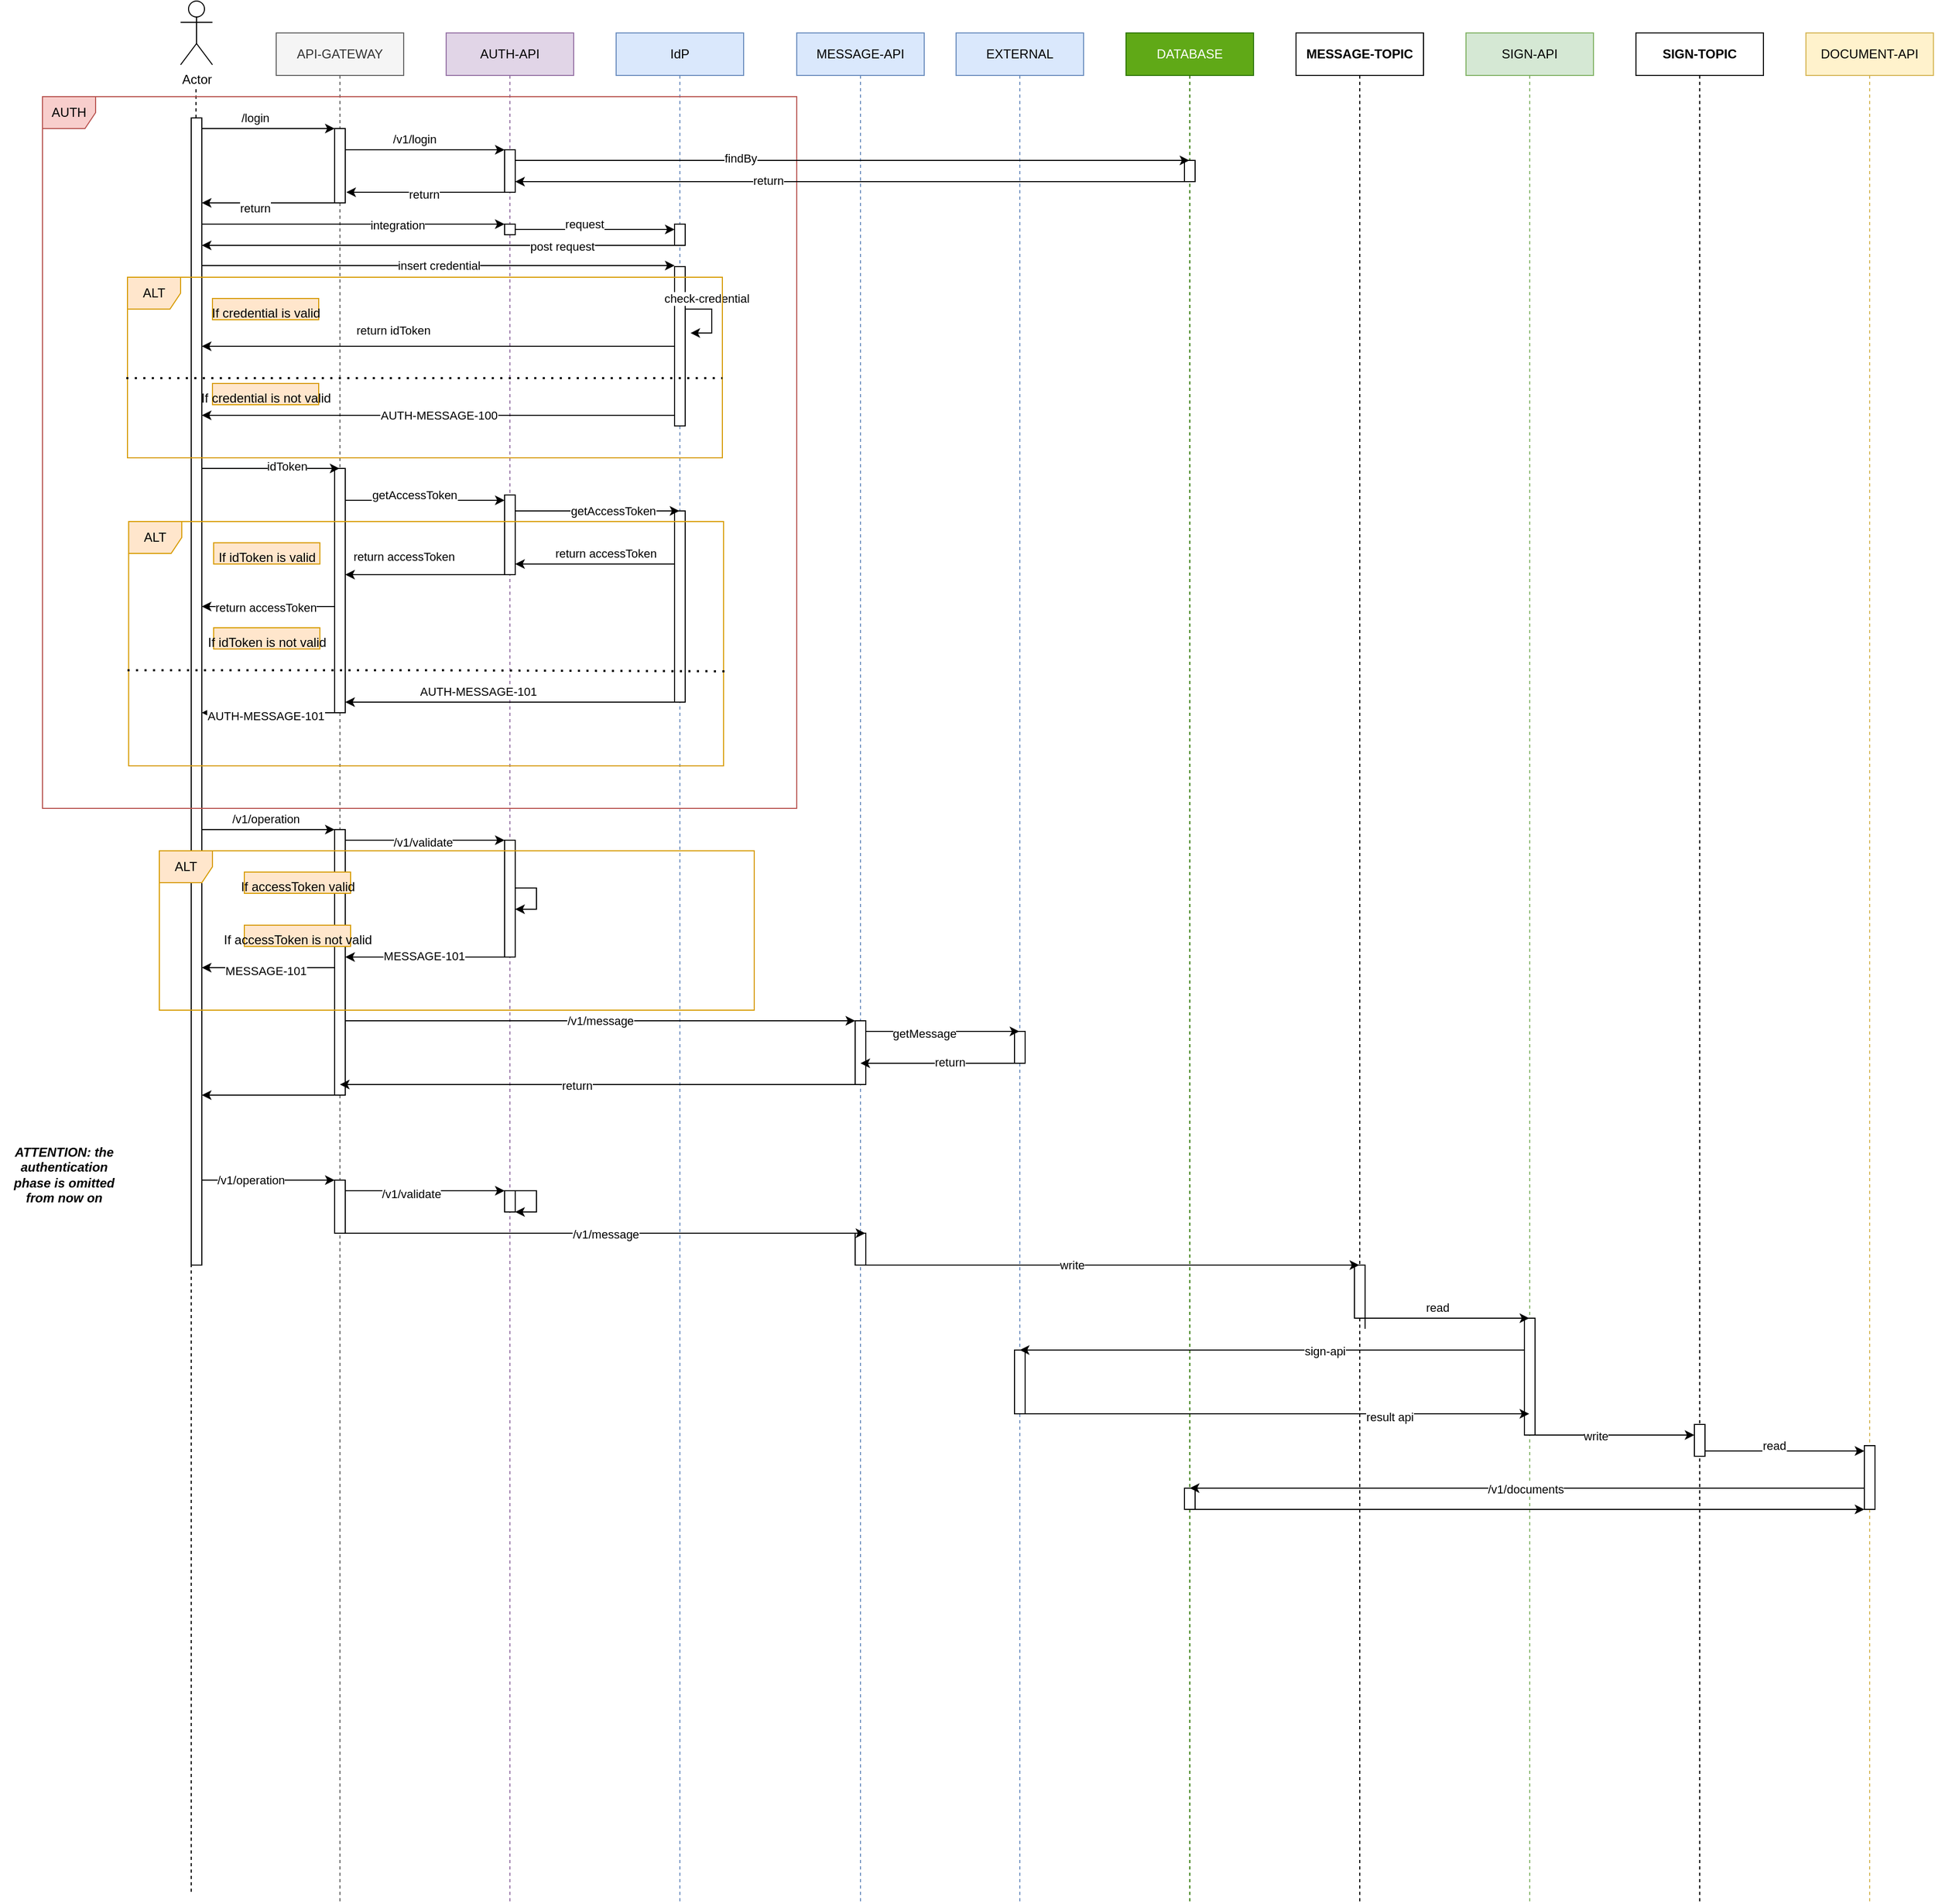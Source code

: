 <mxfile version="26.0.16">
  <diagram name="Page-1" id="2YBvvXClWsGukQMizWep">
    <mxGraphModel dx="2284" dy="738" grid="1" gridSize="10" guides="1" tooltips="1" connect="1" arrows="1" fold="1" page="1" pageScale="1" pageWidth="850" pageHeight="1100" math="0" shadow="0">
      <root>
        <mxCell id="0" />
        <mxCell id="1" parent="0" />
        <mxCell id="aM9ryv3xv72pqoxQDRHE-1" value="API-GATEWAY" style="shape=umlLifeline;perimeter=lifelinePerimeter;whiteSpace=wrap;html=1;container=0;dropTarget=0;collapsible=0;recursiveResize=0;outlineConnect=0;portConstraint=eastwest;newEdgeStyle={&quot;edgeStyle&quot;:&quot;elbowEdgeStyle&quot;,&quot;elbow&quot;:&quot;vertical&quot;,&quot;curved&quot;:0,&quot;rounded&quot;:0};fillColor=#f5f5f5;fontColor=#333333;strokeColor=#666666;" parent="1" vertex="1">
          <mxGeometry x="120" y="40" width="120" height="1760" as="geometry" />
        </mxCell>
        <mxCell id="bI558zNcX86dLewOVdfB-6" value="" style="html=1;points=[];perimeter=orthogonalPerimeter;outlineConnect=0;targetShapes=umlLifeline;portConstraint=eastwest;newEdgeStyle={&quot;edgeStyle&quot;:&quot;elbowEdgeStyle&quot;,&quot;elbow&quot;:&quot;vertical&quot;,&quot;curved&quot;:0,&quot;rounded&quot;:0};" parent="aM9ryv3xv72pqoxQDRHE-1" vertex="1">
          <mxGeometry x="55" y="90" width="10" height="70" as="geometry" />
        </mxCell>
        <mxCell id="bI558zNcX86dLewOVdfB-30" value="" style="html=1;points=[];perimeter=orthogonalPerimeter;outlineConnect=0;targetShapes=umlLifeline;portConstraint=eastwest;newEdgeStyle={&quot;edgeStyle&quot;:&quot;elbowEdgeStyle&quot;,&quot;elbow&quot;:&quot;vertical&quot;,&quot;curved&quot;:0,&quot;rounded&quot;:0};" parent="aM9ryv3xv72pqoxQDRHE-1" vertex="1">
          <mxGeometry x="55" y="410" width="10" height="230" as="geometry" />
        </mxCell>
        <mxCell id="bI558zNcX86dLewOVdfB-62" value="" style="html=1;points=[];perimeter=orthogonalPerimeter;outlineConnect=0;targetShapes=umlLifeline;portConstraint=eastwest;newEdgeStyle={&quot;edgeStyle&quot;:&quot;elbowEdgeStyle&quot;,&quot;elbow&quot;:&quot;vertical&quot;,&quot;curved&quot;:0,&quot;rounded&quot;:0};" parent="aM9ryv3xv72pqoxQDRHE-1" vertex="1">
          <mxGeometry x="55" y="750" width="10" height="250" as="geometry" />
        </mxCell>
        <mxCell id="bI558zNcX86dLewOVdfB-102" value="" style="html=1;points=[];perimeter=orthogonalPerimeter;outlineConnect=0;targetShapes=umlLifeline;portConstraint=eastwest;newEdgeStyle={&quot;edgeStyle&quot;:&quot;elbowEdgeStyle&quot;,&quot;elbow&quot;:&quot;vertical&quot;,&quot;curved&quot;:0,&quot;rounded&quot;:0};" parent="aM9ryv3xv72pqoxQDRHE-1" vertex="1">
          <mxGeometry x="55" y="1080" width="10" height="50" as="geometry" />
        </mxCell>
        <mxCell id="aM9ryv3xv72pqoxQDRHE-5" value="AUTH-API" style="shape=umlLifeline;perimeter=lifelinePerimeter;whiteSpace=wrap;html=1;container=0;dropTarget=0;collapsible=0;recursiveResize=0;outlineConnect=0;portConstraint=eastwest;newEdgeStyle={&quot;edgeStyle&quot;:&quot;elbowEdgeStyle&quot;,&quot;elbow&quot;:&quot;vertical&quot;,&quot;curved&quot;:0,&quot;rounded&quot;:0};fillColor=#e1d5e7;strokeColor=#9673a6;" parent="1" vertex="1">
          <mxGeometry x="280" y="40" width="120" height="1760" as="geometry" />
        </mxCell>
        <mxCell id="bI558zNcX86dLewOVdfB-8" value="" style="html=1;points=[];perimeter=orthogonalPerimeter;outlineConnect=0;targetShapes=umlLifeline;portConstraint=eastwest;newEdgeStyle={&quot;edgeStyle&quot;:&quot;elbowEdgeStyle&quot;,&quot;elbow&quot;:&quot;vertical&quot;,&quot;curved&quot;:0,&quot;rounded&quot;:0};" parent="aM9ryv3xv72pqoxQDRHE-5" vertex="1">
          <mxGeometry x="55" y="110" width="10" height="40" as="geometry" />
        </mxCell>
        <mxCell id="bI558zNcX86dLewOVdfB-33" value="" style="html=1;points=[];perimeter=orthogonalPerimeter;outlineConnect=0;targetShapes=umlLifeline;portConstraint=eastwest;newEdgeStyle={&quot;edgeStyle&quot;:&quot;elbowEdgeStyle&quot;,&quot;elbow&quot;:&quot;vertical&quot;,&quot;curved&quot;:0,&quot;rounded&quot;:0};" parent="aM9ryv3xv72pqoxQDRHE-5" vertex="1">
          <mxGeometry x="55" y="435" width="10" height="75" as="geometry" />
        </mxCell>
        <mxCell id="bI558zNcX86dLewOVdfB-65" value="" style="html=1;points=[];perimeter=orthogonalPerimeter;outlineConnect=0;targetShapes=umlLifeline;portConstraint=eastwest;newEdgeStyle={&quot;edgeStyle&quot;:&quot;elbowEdgeStyle&quot;,&quot;elbow&quot;:&quot;vertical&quot;,&quot;curved&quot;:0,&quot;rounded&quot;:0};" parent="aM9ryv3xv72pqoxQDRHE-5" vertex="1">
          <mxGeometry x="55" y="760" width="10" height="110" as="geometry" />
        </mxCell>
        <mxCell id="bI558zNcX86dLewOVdfB-68" style="edgeStyle=elbowEdgeStyle;rounded=0;orthogonalLoop=1;jettySize=auto;html=1;elbow=vertical;curved=0;" parent="aM9ryv3xv72pqoxQDRHE-5" source="bI558zNcX86dLewOVdfB-65" target="bI558zNcX86dLewOVdfB-65" edge="1">
          <mxGeometry relative="1" as="geometry" />
        </mxCell>
        <mxCell id="bI558zNcX86dLewOVdfB-108" value="" style="html=1;points=[];perimeter=orthogonalPerimeter;outlineConnect=0;targetShapes=umlLifeline;portConstraint=eastwest;newEdgeStyle={&quot;edgeStyle&quot;:&quot;elbowEdgeStyle&quot;,&quot;elbow&quot;:&quot;vertical&quot;,&quot;curved&quot;:0,&quot;rounded&quot;:0};" parent="aM9ryv3xv72pqoxQDRHE-5" vertex="1">
          <mxGeometry x="55" y="1090" width="10" height="20" as="geometry" />
        </mxCell>
        <mxCell id="bI558zNcX86dLewOVdfB-111" style="edgeStyle=elbowEdgeStyle;rounded=0;orthogonalLoop=1;jettySize=auto;html=1;elbow=vertical;curved=0;" parent="aM9ryv3xv72pqoxQDRHE-5" source="bI558zNcX86dLewOVdfB-108" target="bI558zNcX86dLewOVdfB-108" edge="1">
          <mxGeometry relative="1" as="geometry" />
        </mxCell>
        <mxCell id="bI558zNcX86dLewOVdfB-1" value="Actor" style="shape=umlActor;verticalLabelPosition=bottom;verticalAlign=top;html=1;outlineConnect=0;" parent="1" vertex="1">
          <mxGeometry x="30" y="10" width="30" height="60" as="geometry" />
        </mxCell>
        <mxCell id="bI558zNcX86dLewOVdfB-3" value="" style="endArrow=none;html=1;rounded=0;dashed=1;" parent="1" source="bI558zNcX86dLewOVdfB-4" edge="1">
          <mxGeometry width="50" height="50" relative="1" as="geometry">
            <mxPoint x="44.5" y="1111" as="sourcePoint" />
            <mxPoint x="44.5" y="90" as="targetPoint" />
          </mxGeometry>
        </mxCell>
        <mxCell id="bI558zNcX86dLewOVdfB-5" value="" style="endArrow=none;html=1;rounded=0;dashed=1;" parent="1" target="bI558zNcX86dLewOVdfB-4" edge="1">
          <mxGeometry width="50" height="50" relative="1" as="geometry">
            <mxPoint x="40" y="1790" as="sourcePoint" />
            <mxPoint x="44.5" y="90" as="targetPoint" />
          </mxGeometry>
        </mxCell>
        <mxCell id="bI558zNcX86dLewOVdfB-7" style="edgeStyle=elbowEdgeStyle;rounded=0;orthogonalLoop=1;jettySize=auto;html=1;elbow=horizontal;curved=0;" parent="1" source="bI558zNcX86dLewOVdfB-4" target="bI558zNcX86dLewOVdfB-6" edge="1">
          <mxGeometry relative="1" as="geometry">
            <Array as="points">
              <mxPoint x="110" y="130" />
            </Array>
          </mxGeometry>
        </mxCell>
        <mxCell id="bI558zNcX86dLewOVdfB-13" value="/login" style="edgeLabel;html=1;align=center;verticalAlign=middle;resizable=0;points=[];" parent="bI558zNcX86dLewOVdfB-7" vertex="1" connectable="0">
          <mxGeometry x="-0.312" y="1" relative="1" as="geometry">
            <mxPoint x="7" y="-9" as="offset" />
          </mxGeometry>
        </mxCell>
        <mxCell id="bI558zNcX86dLewOVdfB-21" value="insert credential" style="edgeStyle=elbowEdgeStyle;rounded=0;orthogonalLoop=1;jettySize=auto;html=1;elbow=horizontal;curved=0;" parent="1" edge="1">
          <mxGeometry x="0.002" relative="1" as="geometry">
            <Array as="points">
              <mxPoint x="280" y="250" />
            </Array>
            <mxPoint x="50" y="259" as="sourcePoint" />
            <mxPoint x="495" y="259" as="targetPoint" />
            <mxPoint as="offset" />
          </mxGeometry>
        </mxCell>
        <mxCell id="bI558zNcX86dLewOVdfB-31" style="edgeStyle=elbowEdgeStyle;rounded=0;orthogonalLoop=1;jettySize=auto;html=1;elbow=vertical;curved=0;" parent="1" source="bI558zNcX86dLewOVdfB-4" target="aM9ryv3xv72pqoxQDRHE-1" edge="1">
          <mxGeometry relative="1" as="geometry">
            <Array as="points">
              <mxPoint x="100" y="450" />
            </Array>
          </mxGeometry>
        </mxCell>
        <mxCell id="bI558zNcX86dLewOVdfB-32" value="idToken" style="edgeLabel;html=1;align=center;verticalAlign=middle;resizable=0;points=[];" parent="bI558zNcX86dLewOVdfB-31" vertex="1" connectable="0">
          <mxGeometry x="0.235" y="2" relative="1" as="geometry">
            <mxPoint as="offset" />
          </mxGeometry>
        </mxCell>
        <mxCell id="bI558zNcX86dLewOVdfB-63" style="edgeStyle=elbowEdgeStyle;rounded=0;orthogonalLoop=1;jettySize=auto;html=1;elbow=horizontal;curved=0;" parent="1" source="bI558zNcX86dLewOVdfB-4" target="bI558zNcX86dLewOVdfB-62" edge="1">
          <mxGeometry relative="1" as="geometry">
            <Array as="points">
              <mxPoint x="120" y="790" />
            </Array>
          </mxGeometry>
        </mxCell>
        <mxCell id="bI558zNcX86dLewOVdfB-64" value="/v1/operation" style="edgeLabel;html=1;align=center;verticalAlign=middle;resizable=0;points=[];" parent="bI558zNcX86dLewOVdfB-63" vertex="1" connectable="0">
          <mxGeometry x="-0.248" y="-5" relative="1" as="geometry">
            <mxPoint x="13" y="-15" as="offset" />
          </mxGeometry>
        </mxCell>
        <mxCell id="bI558zNcX86dLewOVdfB-106" style="edgeStyle=elbowEdgeStyle;rounded=0;orthogonalLoop=1;jettySize=auto;html=1;elbow=horizontal;curved=0;" parent="1" source="bI558zNcX86dLewOVdfB-4" target="bI558zNcX86dLewOVdfB-102" edge="1">
          <mxGeometry relative="1" as="geometry">
            <Array as="points">
              <mxPoint x="120" y="1120" />
            </Array>
          </mxGeometry>
        </mxCell>
        <mxCell id="bI558zNcX86dLewOVdfB-107" value="/v1/operation" style="edgeLabel;html=1;align=center;verticalAlign=middle;resizable=0;points=[];" parent="bI558zNcX86dLewOVdfB-106" vertex="1" connectable="0">
          <mxGeometry x="-0.264" relative="1" as="geometry">
            <mxPoint as="offset" />
          </mxGeometry>
        </mxCell>
        <mxCell id="qg2tpIeT9NQGk-uJMdbn-11" style="edgeStyle=elbowEdgeStyle;rounded=0;orthogonalLoop=1;jettySize=auto;html=1;elbow=vertical;curved=0;" edge="1" parent="1" source="bI558zNcX86dLewOVdfB-4" target="qg2tpIeT9NQGk-uJMdbn-10">
          <mxGeometry relative="1" as="geometry">
            <Array as="points">
              <mxPoint x="200" y="220" />
            </Array>
          </mxGeometry>
        </mxCell>
        <mxCell id="qg2tpIeT9NQGk-uJMdbn-12" value="integration" style="edgeLabel;html=1;align=center;verticalAlign=middle;resizable=0;points=[];" vertex="1" connectable="0" parent="qg2tpIeT9NQGk-uJMdbn-11">
          <mxGeometry x="0.291" y="-1" relative="1" as="geometry">
            <mxPoint as="offset" />
          </mxGeometry>
        </mxCell>
        <mxCell id="bI558zNcX86dLewOVdfB-4" value="" style="html=1;points=[];perimeter=orthogonalPerimeter;outlineConnect=0;targetShapes=umlLifeline;portConstraint=eastwest;newEdgeStyle={&quot;edgeStyle&quot;:&quot;elbowEdgeStyle&quot;,&quot;elbow&quot;:&quot;vertical&quot;,&quot;curved&quot;:0,&quot;rounded&quot;:0};" parent="1" vertex="1">
          <mxGeometry x="40" y="120" width="10" height="1080" as="geometry" />
        </mxCell>
        <mxCell id="bI558zNcX86dLewOVdfB-9" style="edgeStyle=elbowEdgeStyle;rounded=0;orthogonalLoop=1;jettySize=auto;html=1;elbow=vertical;curved=0;" parent="1" source="bI558zNcX86dLewOVdfB-6" target="bI558zNcX86dLewOVdfB-8" edge="1">
          <mxGeometry relative="1" as="geometry">
            <Array as="points">
              <mxPoint x="260" y="150" />
            </Array>
          </mxGeometry>
        </mxCell>
        <mxCell id="bI558zNcX86dLewOVdfB-10" style="edgeStyle=elbowEdgeStyle;rounded=0;orthogonalLoop=1;jettySize=auto;html=1;elbow=vertical;curved=0;" parent="1" source="bI558zNcX86dLewOVdfB-8" edge="1">
          <mxGeometry relative="1" as="geometry">
            <mxPoint x="331" y="190" as="sourcePoint" />
            <mxPoint x="186" y="190" as="targetPoint" />
            <Array as="points">
              <mxPoint x="284" y="190" />
            </Array>
          </mxGeometry>
        </mxCell>
        <mxCell id="bI558zNcX86dLewOVdfB-15" value="return" style="edgeLabel;html=1;align=center;verticalAlign=middle;resizable=0;points=[];" parent="bI558zNcX86dLewOVdfB-10" vertex="1" connectable="0">
          <mxGeometry x="0.029" y="2" relative="1" as="geometry">
            <mxPoint as="offset" />
          </mxGeometry>
        </mxCell>
        <mxCell id="bI558zNcX86dLewOVdfB-11" style="edgeStyle=elbowEdgeStyle;rounded=0;orthogonalLoop=1;jettySize=auto;html=1;elbow=vertical;curved=0;" parent="1" source="bI558zNcX86dLewOVdfB-6" target="bI558zNcX86dLewOVdfB-4" edge="1">
          <mxGeometry relative="1" as="geometry">
            <Array as="points">
              <mxPoint x="140" y="200" />
            </Array>
          </mxGeometry>
        </mxCell>
        <mxCell id="bI558zNcX86dLewOVdfB-14" value="/v1/login" style="edgeLabel;html=1;align=center;verticalAlign=middle;resizable=0;points=[];" parent="1" vertex="1" connectable="0">
          <mxGeometry x="250" y="140" as="geometry" />
        </mxCell>
        <mxCell id="bI558zNcX86dLewOVdfB-17" value="&lt;div&gt;&lt;br&gt;&lt;/div&gt;" style="edgeLabel;html=1;align=center;verticalAlign=middle;resizable=0;points=[];" parent="1" vertex="1" connectable="0">
          <mxGeometry x="110" y="210" as="geometry" />
        </mxCell>
        <mxCell id="bI558zNcX86dLewOVdfB-18" value="return" style="edgeLabel;html=1;align=center;verticalAlign=middle;resizable=0;points=[];" parent="1" vertex="1" connectable="0">
          <mxGeometry x="110" y="210" as="geometry">
            <mxPoint x="-10" y="-5" as="offset" />
          </mxGeometry>
        </mxCell>
        <mxCell id="bI558zNcX86dLewOVdfB-19" value="IdP" style="shape=umlLifeline;perimeter=lifelinePerimeter;whiteSpace=wrap;html=1;container=0;dropTarget=0;collapsible=0;recursiveResize=0;outlineConnect=0;portConstraint=eastwest;newEdgeStyle={&quot;edgeStyle&quot;:&quot;elbowEdgeStyle&quot;,&quot;elbow&quot;:&quot;vertical&quot;,&quot;curved&quot;:0,&quot;rounded&quot;:0};fillColor=#dae8fc;strokeColor=#6c8ebf;" parent="1" vertex="1">
          <mxGeometry x="440" y="40" width="120" height="1760" as="geometry" />
        </mxCell>
        <mxCell id="bI558zNcX86dLewOVdfB-20" value="" style="html=1;points=[];perimeter=orthogonalPerimeter;outlineConnect=0;targetShapes=umlLifeline;portConstraint=eastwest;newEdgeStyle={&quot;edgeStyle&quot;:&quot;elbowEdgeStyle&quot;,&quot;elbow&quot;:&quot;vertical&quot;,&quot;curved&quot;:0,&quot;rounded&quot;:0};" parent="bI558zNcX86dLewOVdfB-19" vertex="1">
          <mxGeometry x="55" y="220" width="10" height="150" as="geometry" />
        </mxCell>
        <mxCell id="bI558zNcX86dLewOVdfB-22" value="check-credential" style="edgeStyle=elbowEdgeStyle;rounded=0;orthogonalLoop=1;jettySize=auto;html=1;elbow=horizontal;curved=0;entryX=1.5;entryY=0.417;entryDx=0;entryDy=0;entryPerimeter=0;" parent="bI558zNcX86dLewOVdfB-19" source="bI558zNcX86dLewOVdfB-20" target="bI558zNcX86dLewOVdfB-20" edge="1">
          <mxGeometry x="-0.401" y="10" relative="1" as="geometry">
            <mxPoint x="90" y="300" as="targetPoint" />
            <Array as="points">
              <mxPoint x="90" y="260" />
            </Array>
            <mxPoint as="offset" />
          </mxGeometry>
        </mxCell>
        <mxCell id="bI558zNcX86dLewOVdfB-36" value="" style="html=1;points=[];perimeter=orthogonalPerimeter;outlineConnect=0;targetShapes=umlLifeline;portConstraint=eastwest;newEdgeStyle={&quot;edgeStyle&quot;:&quot;elbowEdgeStyle&quot;,&quot;elbow&quot;:&quot;vertical&quot;,&quot;curved&quot;:0,&quot;rounded&quot;:0};" parent="bI558zNcX86dLewOVdfB-19" vertex="1">
          <mxGeometry x="55" y="450" width="10" height="180" as="geometry" />
        </mxCell>
        <mxCell id="bI558zNcX86dLewOVdfB-23" value="ALT" style="shape=umlFrame;whiteSpace=wrap;html=1;pointerEvents=0;recursiveResize=0;container=1;collapsible=0;width=50;fillColor=#ffe6cc;strokeColor=#d79b00;" parent="1" vertex="1">
          <mxGeometry x="-20" y="270" width="560" height="170" as="geometry" />
        </mxCell>
        <mxCell id="bI558zNcX86dLewOVdfB-24" value="If credential is valid" style="text;align=center;html=1;fillColor=#ffe6cc;strokeColor=#d79b00;" parent="bI558zNcX86dLewOVdfB-23" vertex="1">
          <mxGeometry width="100" height="20" relative="1" as="geometry">
            <mxPoint x="80" y="20" as="offset" />
          </mxGeometry>
        </mxCell>
        <mxCell id="bI558zNcX86dLewOVdfB-28" value="If credential is not valid" style="text;align=center;html=1;fillColor=#ffe6cc;strokeColor=#d79b00;" parent="bI558zNcX86dLewOVdfB-23" vertex="1">
          <mxGeometry x="80" y="100" width="100" height="20" as="geometry" />
        </mxCell>
        <mxCell id="bI558zNcX86dLewOVdfB-25" style="edgeStyle=elbowEdgeStyle;rounded=0;orthogonalLoop=1;jettySize=auto;html=1;elbow=vertical;curved=0;" parent="1" source="bI558zNcX86dLewOVdfB-20" target="bI558zNcX86dLewOVdfB-4" edge="1">
          <mxGeometry relative="1" as="geometry" />
        </mxCell>
        <mxCell id="bI558zNcX86dLewOVdfB-26" value="return idToken" style="edgeLabel;html=1;align=center;verticalAlign=middle;resizable=0;points=[];" parent="bI558zNcX86dLewOVdfB-25" vertex="1" connectable="0">
          <mxGeometry x="0.272" y="1" relative="1" as="geometry">
            <mxPoint x="18" y="-16" as="offset" />
          </mxGeometry>
        </mxCell>
        <mxCell id="bI558zNcX86dLewOVdfB-27" value="" style="endArrow=none;dashed=1;html=1;dashPattern=1 3;strokeWidth=2;rounded=0;exitX=-0.002;exitY=0.559;exitDx=0;exitDy=0;exitPerimeter=0;entryX=1;entryY=0.559;entryDx=0;entryDy=0;entryPerimeter=0;" parent="1" source="bI558zNcX86dLewOVdfB-23" target="bI558zNcX86dLewOVdfB-23" edge="1">
          <mxGeometry width="50" height="50" relative="1" as="geometry">
            <mxPoint x="400" y="460" as="sourcePoint" />
            <mxPoint x="540" y="370" as="targetPoint" />
          </mxGeometry>
        </mxCell>
        <mxCell id="bI558zNcX86dLewOVdfB-29" value="&lt;br&gt;&lt;span style=&quot;color: rgb(0, 0, 0); font-family: Helvetica; font-size: 11px; font-style: normal; font-variant-ligatures: normal; font-variant-caps: normal; font-weight: 400; letter-spacing: normal; orphans: 2; text-align: center; text-indent: 0px; text-transform: none; widows: 2; word-spacing: 0px; -webkit-text-stroke-width: 0px; white-space: nowrap; background-color: rgb(255, 255, 255); text-decoration-thickness: initial; text-decoration-style: initial; text-decoration-color: initial; float: none; display: inline !important;&quot;&gt;AUTH-MESSAGE-100&lt;/span&gt;&lt;div&gt;&lt;br/&gt;&lt;/div&gt;" style="edgeStyle=elbowEdgeStyle;rounded=0;orthogonalLoop=1;jettySize=auto;html=1;elbow=vertical;curved=0;" parent="1" source="bI558zNcX86dLewOVdfB-20" target="bI558zNcX86dLewOVdfB-4" edge="1">
          <mxGeometry relative="1" as="geometry">
            <Array as="points">
              <mxPoint x="270" y="400" />
            </Array>
          </mxGeometry>
        </mxCell>
        <mxCell id="bI558zNcX86dLewOVdfB-34" style="edgeStyle=elbowEdgeStyle;rounded=0;orthogonalLoop=1;jettySize=auto;html=1;elbow=vertical;curved=0;" parent="1" source="bI558zNcX86dLewOVdfB-30" target="bI558zNcX86dLewOVdfB-33" edge="1">
          <mxGeometry relative="1" as="geometry">
            <Array as="points">
              <mxPoint x="270" y="480" />
            </Array>
          </mxGeometry>
        </mxCell>
        <mxCell id="bI558zNcX86dLewOVdfB-35" value="getAccessToken" style="edgeLabel;html=1;align=center;verticalAlign=middle;resizable=0;points=[];" parent="bI558zNcX86dLewOVdfB-34" vertex="1" connectable="0">
          <mxGeometry x="-0.24" y="1" relative="1" as="geometry">
            <mxPoint x="8" y="-4" as="offset" />
          </mxGeometry>
        </mxCell>
        <mxCell id="bI558zNcX86dLewOVdfB-37" style="edgeStyle=elbowEdgeStyle;rounded=0;orthogonalLoop=1;jettySize=auto;html=1;elbow=horizontal;curved=0;" parent="1" source="bI558zNcX86dLewOVdfB-33" target="bI558zNcX86dLewOVdfB-19" edge="1">
          <mxGeometry relative="1" as="geometry">
            <Array as="points">
              <mxPoint x="400" y="490" />
            </Array>
          </mxGeometry>
        </mxCell>
        <mxCell id="bI558zNcX86dLewOVdfB-38" value="getAccessToken" style="edgeLabel;html=1;align=center;verticalAlign=middle;resizable=0;points=[];" parent="bI558zNcX86dLewOVdfB-37" vertex="1" connectable="0">
          <mxGeometry x="0.191" relative="1" as="geometry">
            <mxPoint as="offset" />
          </mxGeometry>
        </mxCell>
        <mxCell id="bI558zNcX86dLewOVdfB-39" value="ALT" style="shape=umlFrame;whiteSpace=wrap;html=1;pointerEvents=0;recursiveResize=0;container=1;collapsible=0;width=50;fillColor=#ffe6cc;strokeColor=#d79b00;" parent="1" vertex="1">
          <mxGeometry x="-18.88" y="500" width="560" height="230" as="geometry" />
        </mxCell>
        <mxCell id="bI558zNcX86dLewOVdfB-40" value="If idToken is valid" style="text;align=center;html=1;fillColor=#ffe6cc;strokeColor=#d79b00;" parent="bI558zNcX86dLewOVdfB-39" vertex="1">
          <mxGeometry width="100" height="20" relative="1" as="geometry">
            <mxPoint x="80" y="20" as="offset" />
          </mxGeometry>
        </mxCell>
        <mxCell id="bI558zNcX86dLewOVdfB-41" value="If idToken is not valid" style="text;align=center;html=1;fillColor=#ffe6cc;strokeColor=#d79b00;" parent="bI558zNcX86dLewOVdfB-39" vertex="1">
          <mxGeometry x="80" y="100" width="100" height="20" as="geometry" />
        </mxCell>
        <mxCell id="bI558zNcX86dLewOVdfB-42" value="" style="endArrow=none;dashed=1;html=1;dashPattern=1 3;strokeWidth=2;rounded=0;entryX=1.002;entryY=0.613;entryDx=0;entryDy=0;entryPerimeter=0;" parent="1" target="bI558zNcX86dLewOVdfB-39" edge="1">
          <mxGeometry width="50" height="50" relative="1" as="geometry">
            <mxPoint x="-20" y="640" as="sourcePoint" />
            <mxPoint x="541.12" y="600" as="targetPoint" />
            <Array as="points">
              <mxPoint x="261" y="640" />
            </Array>
          </mxGeometry>
        </mxCell>
        <mxCell id="bI558zNcX86dLewOVdfB-43" style="edgeStyle=elbowEdgeStyle;rounded=0;orthogonalLoop=1;jettySize=auto;html=1;elbow=vertical;curved=0;" parent="1" source="bI558zNcX86dLewOVdfB-36" target="bI558zNcX86dLewOVdfB-33" edge="1">
          <mxGeometry relative="1" as="geometry">
            <Array as="points">
              <mxPoint x="420" y="540" />
            </Array>
          </mxGeometry>
        </mxCell>
        <mxCell id="bI558zNcX86dLewOVdfB-44" value="return accessToken" style="edgeLabel;html=1;align=center;verticalAlign=middle;resizable=0;points=[];" parent="bI558zNcX86dLewOVdfB-43" vertex="1" connectable="0">
          <mxGeometry x="-0.413" y="3" relative="1" as="geometry">
            <mxPoint x="-21" y="-13" as="offset" />
          </mxGeometry>
        </mxCell>
        <mxCell id="bI558zNcX86dLewOVdfB-45" style="edgeStyle=elbowEdgeStyle;rounded=0;orthogonalLoop=1;jettySize=auto;html=1;elbow=vertical;curved=0;" parent="1" source="bI558zNcX86dLewOVdfB-33" target="bI558zNcX86dLewOVdfB-30" edge="1">
          <mxGeometry relative="1" as="geometry">
            <Array as="points">
              <mxPoint x="250" y="550" />
            </Array>
          </mxGeometry>
        </mxCell>
        <mxCell id="bI558zNcX86dLewOVdfB-46" style="edgeStyle=elbowEdgeStyle;rounded=0;orthogonalLoop=1;jettySize=auto;html=1;elbow=vertical;curved=0;" parent="1" source="bI558zNcX86dLewOVdfB-30" target="bI558zNcX86dLewOVdfB-4" edge="1">
          <mxGeometry relative="1" as="geometry">
            <Array as="points">
              <mxPoint x="90" y="580" />
            </Array>
          </mxGeometry>
        </mxCell>
        <mxCell id="bI558zNcX86dLewOVdfB-48" value="return accessToken" style="edgeLabel;html=1;align=center;verticalAlign=middle;resizable=0;points=[];" parent="bI558zNcX86dLewOVdfB-46" vertex="1" connectable="0">
          <mxGeometry x="0.04" y="1" relative="1" as="geometry">
            <mxPoint as="offset" />
          </mxGeometry>
        </mxCell>
        <mxCell id="bI558zNcX86dLewOVdfB-47" value="&lt;span style=&quot;font-size: 11px; background-color: rgb(255, 255, 255);&quot;&gt;return accessToken&lt;/span&gt;" style="text;html=1;align=center;verticalAlign=middle;resizable=0;points=[];autosize=1;strokeColor=none;fillColor=none;" parent="1" vertex="1">
          <mxGeometry x="180" y="518" width="120" height="30" as="geometry" />
        </mxCell>
        <mxCell id="bI558zNcX86dLewOVdfB-49" style="edgeStyle=elbowEdgeStyle;rounded=0;orthogonalLoop=1;jettySize=auto;html=1;elbow=vertical;curved=0;" parent="1" source="bI558zNcX86dLewOVdfB-36" target="bI558zNcX86dLewOVdfB-30" edge="1">
          <mxGeometry relative="1" as="geometry">
            <Array as="points">
              <mxPoint x="340" y="670" />
            </Array>
          </mxGeometry>
        </mxCell>
        <mxCell id="bI558zNcX86dLewOVdfB-50" value="AUTH-MESSAGE-101" style="edgeLabel;html=1;align=center;verticalAlign=middle;resizable=0;points=[];" parent="bI558zNcX86dLewOVdfB-49" vertex="1" connectable="0">
          <mxGeometry x="0.226" y="1" relative="1" as="geometry">
            <mxPoint x="5" y="-11" as="offset" />
          </mxGeometry>
        </mxCell>
        <mxCell id="bI558zNcX86dLewOVdfB-51" value="&#xa;&lt;span style=&quot;color: rgb(0, 0, 0); font-family: Helvetica; font-size: 11px; font-style: normal; font-variant-ligatures: normal; font-variant-caps: normal; font-weight: 400; letter-spacing: normal; orphans: 2; text-align: center; text-indent: 0px; text-transform: none; widows: 2; word-spacing: 0px; -webkit-text-stroke-width: 0px; white-space: nowrap; background-color: rgb(255, 255, 255); text-decoration-thickness: initial; text-decoration-style: initial; text-decoration-color: initial; display: inline !important; float: none;&quot;&gt;AUTH-MESSAGE-101&lt;/span&gt;&#xa;&#xa;" style="edgeStyle=elbowEdgeStyle;rounded=0;orthogonalLoop=1;jettySize=auto;html=1;elbow=vertical;curved=0;" parent="1" source="bI558zNcX86dLewOVdfB-30" target="bI558zNcX86dLewOVdfB-4" edge="1">
          <mxGeometry x="0.04" y="10" relative="1" as="geometry">
            <Array as="points">
              <mxPoint x="90" y="680" />
            </Array>
            <mxPoint as="offset" />
          </mxGeometry>
        </mxCell>
        <mxCell id="bI558zNcX86dLewOVdfB-53" value="MESSAGE-API" style="shape=umlLifeline;perimeter=lifelinePerimeter;whiteSpace=wrap;html=1;container=0;dropTarget=0;collapsible=0;recursiveResize=0;outlineConnect=0;portConstraint=eastwest;newEdgeStyle={&quot;edgeStyle&quot;:&quot;elbowEdgeStyle&quot;,&quot;elbow&quot;:&quot;vertical&quot;,&quot;curved&quot;:0,&quot;rounded&quot;:0};fillColor=#dae8fc;strokeColor=#6c8ebf;" parent="1" vertex="1">
          <mxGeometry x="610" y="40" width="120" height="1760" as="geometry" />
        </mxCell>
        <mxCell id="bI558zNcX86dLewOVdfB-78" value="" style="html=1;points=[];perimeter=orthogonalPerimeter;outlineConnect=0;targetShapes=umlLifeline;portConstraint=eastwest;newEdgeStyle={&quot;edgeStyle&quot;:&quot;elbowEdgeStyle&quot;,&quot;elbow&quot;:&quot;vertical&quot;,&quot;curved&quot;:0,&quot;rounded&quot;:0};" parent="bI558zNcX86dLewOVdfB-53" vertex="1">
          <mxGeometry x="55" y="930" width="10" height="60" as="geometry" />
        </mxCell>
        <mxCell id="bI558zNcX86dLewOVdfB-115" value="" style="html=1;points=[];perimeter=orthogonalPerimeter;outlineConnect=0;targetShapes=umlLifeline;portConstraint=eastwest;newEdgeStyle={&quot;edgeStyle&quot;:&quot;elbowEdgeStyle&quot;,&quot;elbow&quot;:&quot;vertical&quot;,&quot;curved&quot;:0,&quot;rounded&quot;:0};" parent="bI558zNcX86dLewOVdfB-53" vertex="1">
          <mxGeometry x="55" y="1130" width="10" height="30" as="geometry" />
        </mxCell>
        <mxCell id="bI558zNcX86dLewOVdfB-57" value="AUTH" style="shape=umlFrame;whiteSpace=wrap;html=1;pointerEvents=0;recursiveResize=0;container=1;collapsible=0;width=50;fillColor=#f8cecc;strokeColor=#b85450;" parent="1" vertex="1">
          <mxGeometry x="-100" y="100" width="710" height="670" as="geometry" />
        </mxCell>
        <mxCell id="qg2tpIeT9NQGk-uJMdbn-16" style="edgeStyle=elbowEdgeStyle;rounded=0;orthogonalLoop=1;jettySize=auto;html=1;elbow=horizontal;curved=0;" edge="1" parent="bI558zNcX86dLewOVdfB-57" source="qg2tpIeT9NQGk-uJMdbn-10" target="qg2tpIeT9NQGk-uJMdbn-15">
          <mxGeometry relative="1" as="geometry">
            <Array as="points">
              <mxPoint x="520" y="125" />
            </Array>
          </mxGeometry>
        </mxCell>
        <mxCell id="qg2tpIeT9NQGk-uJMdbn-17" value="request" style="edgeLabel;html=1;align=center;verticalAlign=middle;resizable=0;points=[];" vertex="1" connectable="0" parent="qg2tpIeT9NQGk-uJMdbn-16">
          <mxGeometry x="-0.413" y="-1" relative="1" as="geometry">
            <mxPoint x="21" y="-6" as="offset" />
          </mxGeometry>
        </mxCell>
        <mxCell id="qg2tpIeT9NQGk-uJMdbn-10" value="" style="html=1;points=[];perimeter=orthogonalPerimeter;outlineConnect=0;targetShapes=umlLifeline;portConstraint=eastwest;newEdgeStyle={&quot;edgeStyle&quot;:&quot;elbowEdgeStyle&quot;,&quot;elbow&quot;:&quot;vertical&quot;,&quot;curved&quot;:0,&quot;rounded&quot;:0};" vertex="1" parent="bI558zNcX86dLewOVdfB-57">
          <mxGeometry x="435" y="120" width="10" height="10" as="geometry" />
        </mxCell>
        <mxCell id="qg2tpIeT9NQGk-uJMdbn-15" value="" style="html=1;points=[];perimeter=orthogonalPerimeter;outlineConnect=0;targetShapes=umlLifeline;portConstraint=eastwest;newEdgeStyle={&quot;edgeStyle&quot;:&quot;elbowEdgeStyle&quot;,&quot;elbow&quot;:&quot;vertical&quot;,&quot;curved&quot;:0,&quot;rounded&quot;:0};" vertex="1" parent="bI558zNcX86dLewOVdfB-57">
          <mxGeometry x="595" y="120" width="10" height="20" as="geometry" />
        </mxCell>
        <mxCell id="bI558zNcX86dLewOVdfB-66" style="edgeStyle=elbowEdgeStyle;rounded=0;orthogonalLoop=1;jettySize=auto;html=1;elbow=vertical;curved=0;" parent="1" source="bI558zNcX86dLewOVdfB-62" target="bI558zNcX86dLewOVdfB-65" edge="1">
          <mxGeometry relative="1" as="geometry">
            <Array as="points">
              <mxPoint x="270" y="800" />
            </Array>
          </mxGeometry>
        </mxCell>
        <mxCell id="bI558zNcX86dLewOVdfB-67" value="/v1/validate" style="edgeLabel;html=1;align=center;verticalAlign=middle;resizable=0;points=[];" parent="bI558zNcX86dLewOVdfB-66" vertex="1" connectable="0">
          <mxGeometry x="-0.027" y="-2" relative="1" as="geometry">
            <mxPoint as="offset" />
          </mxGeometry>
        </mxCell>
        <mxCell id="bI558zNcX86dLewOVdfB-71" value="ALT" style="shape=umlFrame;whiteSpace=wrap;html=1;pointerEvents=0;recursiveResize=0;container=1;collapsible=0;width=50;fillColor=#ffe6cc;strokeColor=#d79b00;" parent="1" vertex="1">
          <mxGeometry x="10" y="810" width="560" height="150" as="geometry" />
        </mxCell>
        <mxCell id="bI558zNcX86dLewOVdfB-72" value="If accessToken valid" style="text;align=center;html=1;fillColor=#ffe6cc;strokeColor=#d79b00;" parent="bI558zNcX86dLewOVdfB-71" vertex="1">
          <mxGeometry width="100" height="20" relative="1" as="geometry">
            <mxPoint x="80" y="20" as="offset" />
          </mxGeometry>
        </mxCell>
        <mxCell id="bI558zNcX86dLewOVdfB-73" value="If accessToken is not valid" style="text;align=center;html=1;fillColor=#ffe6cc;strokeColor=#d79b00;" parent="bI558zNcX86dLewOVdfB-71" vertex="1">
          <mxGeometry x="80" y="70" width="100" height="20" as="geometry" />
        </mxCell>
        <mxCell id="bI558zNcX86dLewOVdfB-75" style="edgeStyle=elbowEdgeStyle;rounded=0;orthogonalLoop=1;jettySize=auto;html=1;elbow=horizontal;curved=0;" parent="1" source="bI558zNcX86dLewOVdfB-65" target="bI558zNcX86dLewOVdfB-62" edge="1">
          <mxGeometry relative="1" as="geometry">
            <Array as="points">
              <mxPoint x="270" y="910" />
            </Array>
          </mxGeometry>
        </mxCell>
        <mxCell id="bI558zNcX86dLewOVdfB-76" value="MESSAGE-101" style="edgeLabel;html=1;align=center;verticalAlign=middle;resizable=0;points=[];" parent="bI558zNcX86dLewOVdfB-75" vertex="1" connectable="0">
          <mxGeometry x="0.013" y="-1" relative="1" as="geometry">
            <mxPoint as="offset" />
          </mxGeometry>
        </mxCell>
        <mxCell id="bI558zNcX86dLewOVdfB-77" value="&#xa;&lt;span style=&quot;color: rgb(0, 0, 0); font-family: Helvetica; font-size: 11px; font-style: normal; font-variant-ligatures: normal; font-variant-caps: normal; font-weight: 400; letter-spacing: normal; orphans: 2; text-align: center; text-indent: 0px; text-transform: none; widows: 2; word-spacing: 0px; -webkit-text-stroke-width: 0px; white-space: nowrap; background-color: rgb(255, 255, 255); text-decoration-thickness: initial; text-decoration-style: initial; text-decoration-color: initial; display: inline !important; float: none;&quot;&gt;MESSAGE-101&lt;/span&gt;&#xa;&#xa;" style="edgeStyle=elbowEdgeStyle;rounded=0;orthogonalLoop=1;jettySize=auto;html=1;elbow=horizontal;curved=0;" parent="1" source="bI558zNcX86dLewOVdfB-62" target="bI558zNcX86dLewOVdfB-4" edge="1">
          <mxGeometry x="0.04" y="10" relative="1" as="geometry">
            <Array as="points">
              <mxPoint x="110" y="920" />
            </Array>
            <mxPoint as="offset" />
          </mxGeometry>
        </mxCell>
        <mxCell id="bI558zNcX86dLewOVdfB-79" value="/v1/message" style="edgeStyle=elbowEdgeStyle;rounded=0;orthogonalLoop=1;jettySize=auto;html=1;elbow=horizontal;curved=0;" parent="1" source="bI558zNcX86dLewOVdfB-62" target="bI558zNcX86dLewOVdfB-78" edge="1">
          <mxGeometry relative="1" as="geometry">
            <Array as="points">
              <mxPoint x="420" y="970" />
            </Array>
          </mxGeometry>
        </mxCell>
        <mxCell id="bI558zNcX86dLewOVdfB-80" value="EXTERNAL" style="shape=umlLifeline;perimeter=lifelinePerimeter;whiteSpace=wrap;html=1;container=0;dropTarget=0;collapsible=0;recursiveResize=0;outlineConnect=0;portConstraint=eastwest;newEdgeStyle={&quot;edgeStyle&quot;:&quot;elbowEdgeStyle&quot;,&quot;elbow&quot;:&quot;vertical&quot;,&quot;curved&quot;:0,&quot;rounded&quot;:0};fillColor=#dae8fc;strokeColor=#6c8ebf;" parent="1" vertex="1">
          <mxGeometry x="760" y="40" width="120" height="1760" as="geometry" />
        </mxCell>
        <mxCell id="bI558zNcX86dLewOVdfB-84" value="" style="html=1;points=[];perimeter=orthogonalPerimeter;outlineConnect=0;targetShapes=umlLifeline;portConstraint=eastwest;newEdgeStyle={&quot;edgeStyle&quot;:&quot;elbowEdgeStyle&quot;,&quot;elbow&quot;:&quot;vertical&quot;,&quot;curved&quot;:0,&quot;rounded&quot;:0};" parent="bI558zNcX86dLewOVdfB-80" vertex="1">
          <mxGeometry x="55" y="940" width="10" height="30" as="geometry" />
        </mxCell>
        <mxCell id="bI558zNcX86dLewOVdfB-128" value="" style="html=1;points=[];perimeter=orthogonalPerimeter;outlineConnect=0;targetShapes=umlLifeline;portConstraint=eastwest;newEdgeStyle={&quot;edgeStyle&quot;:&quot;elbowEdgeStyle&quot;,&quot;elbow&quot;:&quot;vertical&quot;,&quot;curved&quot;:0,&quot;rounded&quot;:0};" parent="bI558zNcX86dLewOVdfB-80" vertex="1">
          <mxGeometry x="55" y="1240" width="10" height="60" as="geometry" />
        </mxCell>
        <mxCell id="bI558zNcX86dLewOVdfB-85" style="edgeStyle=elbowEdgeStyle;rounded=0;orthogonalLoop=1;jettySize=auto;html=1;elbow=vertical;curved=0;" parent="1" source="bI558zNcX86dLewOVdfB-78" target="bI558zNcX86dLewOVdfB-80" edge="1">
          <mxGeometry relative="1" as="geometry">
            <Array as="points">
              <mxPoint x="713" y="980" />
            </Array>
          </mxGeometry>
        </mxCell>
        <mxCell id="bI558zNcX86dLewOVdfB-86" value="getMessage" style="edgeLabel;html=1;align=center;verticalAlign=middle;resizable=0;points=[];" parent="bI558zNcX86dLewOVdfB-85" vertex="1" connectable="0">
          <mxGeometry x="-0.236" y="-2" relative="1" as="geometry">
            <mxPoint as="offset" />
          </mxGeometry>
        </mxCell>
        <mxCell id="bI558zNcX86dLewOVdfB-91" value="DATABASE" style="shape=umlLifeline;perimeter=lifelinePerimeter;whiteSpace=wrap;html=1;container=0;dropTarget=0;collapsible=0;recursiveResize=0;outlineConnect=0;portConstraint=eastwest;newEdgeStyle={&quot;edgeStyle&quot;:&quot;elbowEdgeStyle&quot;,&quot;elbow&quot;:&quot;vertical&quot;,&quot;curved&quot;:0,&quot;rounded&quot;:0};fillColor=#60a917;fontColor=#ffffff;strokeColor=#2D7600;" parent="1" vertex="1">
          <mxGeometry x="920" y="40" width="120" height="1760" as="geometry" />
        </mxCell>
        <mxCell id="bI558zNcX86dLewOVdfB-146" value="" style="html=1;points=[];perimeter=orthogonalPerimeter;outlineConnect=0;targetShapes=umlLifeline;portConstraint=eastwest;newEdgeStyle={&quot;edgeStyle&quot;:&quot;elbowEdgeStyle&quot;,&quot;elbow&quot;:&quot;vertical&quot;,&quot;curved&quot;:0,&quot;rounded&quot;:0};" parent="bI558zNcX86dLewOVdfB-91" vertex="1">
          <mxGeometry x="55" y="1370" width="10" height="20" as="geometry" />
        </mxCell>
        <mxCell id="P0b547b4qvbmOixT4hx6-2" value="" style="html=1;points=[];perimeter=orthogonalPerimeter;outlineConnect=0;targetShapes=umlLifeline;portConstraint=eastwest;newEdgeStyle={&quot;edgeStyle&quot;:&quot;elbowEdgeStyle&quot;,&quot;elbow&quot;:&quot;vertical&quot;,&quot;curved&quot;:0,&quot;rounded&quot;:0};" parent="bI558zNcX86dLewOVdfB-91" vertex="1">
          <mxGeometry x="55" y="120" width="10" height="20" as="geometry" />
        </mxCell>
        <mxCell id="bI558zNcX86dLewOVdfB-109" style="edgeStyle=elbowEdgeStyle;rounded=0;orthogonalLoop=1;jettySize=auto;html=1;elbow=vertical;curved=0;" parent="1" source="bI558zNcX86dLewOVdfB-102" target="bI558zNcX86dLewOVdfB-108" edge="1">
          <mxGeometry relative="1" as="geometry">
            <Array as="points">
              <mxPoint x="270" y="1130" />
            </Array>
          </mxGeometry>
        </mxCell>
        <mxCell id="bI558zNcX86dLewOVdfB-110" value="/v1/validate" style="edgeLabel;html=1;align=center;verticalAlign=middle;resizable=0;points=[];" parent="bI558zNcX86dLewOVdfB-109" vertex="1" connectable="0">
          <mxGeometry x="-0.173" y="-3" relative="1" as="geometry">
            <mxPoint as="offset" />
          </mxGeometry>
        </mxCell>
        <mxCell id="bI558zNcX86dLewOVdfB-113" value="&lt;b&gt;&lt;i&gt;ATTENTION:&amp;nbsp;the authentication phase is omitted from now on&lt;/i&gt;&lt;/b&gt;" style="text;html=1;align=center;verticalAlign=middle;whiteSpace=wrap;rounded=0;" parent="1" vertex="1">
          <mxGeometry x="-140" y="1100" width="121.12" height="30" as="geometry" />
        </mxCell>
        <mxCell id="bI558zNcX86dLewOVdfB-116" style="edgeStyle=elbowEdgeStyle;rounded=0;orthogonalLoop=1;jettySize=auto;html=1;elbow=vertical;curved=0;" parent="1" edge="1">
          <mxGeometry relative="1" as="geometry">
            <Array as="points">
              <mxPoint x="415" y="1170" />
            </Array>
            <mxPoint x="185" y="1140" as="sourcePoint" />
            <mxPoint x="674.5" y="1170" as="targetPoint" />
          </mxGeometry>
        </mxCell>
        <mxCell id="bI558zNcX86dLewOVdfB-117" value="/v1/message" style="edgeLabel;html=1;align=center;verticalAlign=middle;resizable=0;points=[];" parent="bI558zNcX86dLewOVdfB-116" vertex="1" connectable="0">
          <mxGeometry x="0.058" y="-1" relative="1" as="geometry">
            <mxPoint as="offset" />
          </mxGeometry>
        </mxCell>
        <mxCell id="bI558zNcX86dLewOVdfB-118" value="MESSAGE-TOPIC" style="shape=umlLifeline;perimeter=lifelinePerimeter;whiteSpace=wrap;html=1;container=0;dropTarget=0;collapsible=0;recursiveResize=0;outlineConnect=0;portConstraint=eastwest;newEdgeStyle={&quot;edgeStyle&quot;:&quot;elbowEdgeStyle&quot;,&quot;elbow&quot;:&quot;vertical&quot;,&quot;curved&quot;:0,&quot;rounded&quot;:0};fontStyle=1" parent="1" vertex="1">
          <mxGeometry x="1080" y="40" width="120" height="1760" as="geometry" />
        </mxCell>
        <mxCell id="bI558zNcX86dLewOVdfB-119" value="" style="html=1;points=[];perimeter=orthogonalPerimeter;outlineConnect=0;targetShapes=umlLifeline;portConstraint=eastwest;newEdgeStyle={&quot;edgeStyle&quot;:&quot;elbowEdgeStyle&quot;,&quot;elbow&quot;:&quot;vertical&quot;,&quot;curved&quot;:0,&quot;rounded&quot;:0};" parent="bI558zNcX86dLewOVdfB-118" vertex="1">
          <mxGeometry x="55" y="1160" width="10" height="50" as="geometry" />
        </mxCell>
        <mxCell id="bI558zNcX86dLewOVdfB-120" style="edgeStyle=elbowEdgeStyle;rounded=0;orthogonalLoop=1;jettySize=auto;html=1;elbow=vertical;curved=0;" parent="1" source="bI558zNcX86dLewOVdfB-115" target="bI558zNcX86dLewOVdfB-118" edge="1">
          <mxGeometry relative="1" as="geometry">
            <Array as="points">
              <mxPoint x="720" y="1200" />
            </Array>
          </mxGeometry>
        </mxCell>
        <mxCell id="bI558zNcX86dLewOVdfB-121" value="write" style="edgeLabel;html=1;align=center;verticalAlign=middle;resizable=0;points=[];" parent="bI558zNcX86dLewOVdfB-120" vertex="1" connectable="0">
          <mxGeometry x="-0.165" relative="1" as="geometry">
            <mxPoint as="offset" />
          </mxGeometry>
        </mxCell>
        <mxCell id="bI558zNcX86dLewOVdfB-124" value="SIGN-API" style="shape=umlLifeline;perimeter=lifelinePerimeter;whiteSpace=wrap;html=1;container=0;dropTarget=0;collapsible=0;recursiveResize=0;outlineConnect=0;portConstraint=eastwest;newEdgeStyle={&quot;edgeStyle&quot;:&quot;elbowEdgeStyle&quot;,&quot;elbow&quot;:&quot;vertical&quot;,&quot;curved&quot;:0,&quot;rounded&quot;:0};fillColor=#d5e8d4;strokeColor=#82b366;" parent="1" vertex="1">
          <mxGeometry x="1240" y="40" width="120" height="1760" as="geometry" />
        </mxCell>
        <mxCell id="bI558zNcX86dLewOVdfB-127" value="" style="html=1;points=[];perimeter=orthogonalPerimeter;outlineConnect=0;targetShapes=umlLifeline;portConstraint=eastwest;newEdgeStyle={&quot;edgeStyle&quot;:&quot;elbowEdgeStyle&quot;,&quot;elbow&quot;:&quot;vertical&quot;,&quot;curved&quot;:0,&quot;rounded&quot;:0};" parent="bI558zNcX86dLewOVdfB-124" vertex="1">
          <mxGeometry x="55" y="1210" width="10" height="110" as="geometry" />
        </mxCell>
        <mxCell id="bI558zNcX86dLewOVdfB-129" style="edgeStyle=elbowEdgeStyle;rounded=0;orthogonalLoop=1;jettySize=auto;html=1;elbow=vertical;curved=0;" parent="1" source="bI558zNcX86dLewOVdfB-127" target="bI558zNcX86dLewOVdfB-80" edge="1">
          <mxGeometry relative="1" as="geometry">
            <Array as="points">
              <mxPoint x="1080" y="1280" />
            </Array>
          </mxGeometry>
        </mxCell>
        <mxCell id="bI558zNcX86dLewOVdfB-130" value="sign-api" style="edgeLabel;html=1;align=center;verticalAlign=middle;resizable=0;points=[];" parent="bI558zNcX86dLewOVdfB-129" vertex="1" connectable="0">
          <mxGeometry x="-0.209" y="1" relative="1" as="geometry">
            <mxPoint as="offset" />
          </mxGeometry>
        </mxCell>
        <mxCell id="bI558zNcX86dLewOVdfB-132" style="edgeStyle=elbowEdgeStyle;rounded=0;orthogonalLoop=1;jettySize=auto;html=1;elbow=vertical;curved=0;" parent="1" target="bI558zNcX86dLewOVdfB-124" edge="1">
          <mxGeometry relative="1" as="geometry">
            <mxPoint x="1145" y="1260" as="sourcePoint" />
            <Array as="points">
              <mxPoint x="1200" y="1250" />
            </Array>
          </mxGeometry>
        </mxCell>
        <mxCell id="bI558zNcX86dLewOVdfB-143" value="read" style="edgeLabel;html=1;align=center;verticalAlign=middle;resizable=0;points=[];" parent="bI558zNcX86dLewOVdfB-132" vertex="1" connectable="0">
          <mxGeometry x="-0.055" y="2" relative="1" as="geometry">
            <mxPoint y="-8" as="offset" />
          </mxGeometry>
        </mxCell>
        <mxCell id="bI558zNcX86dLewOVdfB-133" style="edgeStyle=elbowEdgeStyle;rounded=0;orthogonalLoop=1;jettySize=auto;html=1;elbow=vertical;curved=0;" parent="1" source="bI558zNcX86dLewOVdfB-128" target="bI558zNcX86dLewOVdfB-124" edge="1">
          <mxGeometry relative="1" as="geometry">
            <Array as="points">
              <mxPoint x="1030" y="1340" />
            </Array>
          </mxGeometry>
        </mxCell>
        <mxCell id="bI558zNcX86dLewOVdfB-144" value="result api" style="edgeLabel;html=1;align=center;verticalAlign=middle;resizable=0;points=[];" parent="bI558zNcX86dLewOVdfB-133" vertex="1" connectable="0">
          <mxGeometry x="0.446" y="-3" relative="1" as="geometry">
            <mxPoint as="offset" />
          </mxGeometry>
        </mxCell>
        <mxCell id="bI558zNcX86dLewOVdfB-134" value="SIGN-TOPIC" style="shape=umlLifeline;perimeter=lifelinePerimeter;whiteSpace=wrap;html=1;container=0;dropTarget=0;collapsible=0;recursiveResize=0;outlineConnect=0;portConstraint=eastwest;newEdgeStyle={&quot;edgeStyle&quot;:&quot;elbowEdgeStyle&quot;,&quot;elbow&quot;:&quot;vertical&quot;,&quot;curved&quot;:0,&quot;rounded&quot;:0};fontStyle=1" parent="1" vertex="1">
          <mxGeometry x="1400" y="40" width="120" height="1760" as="geometry" />
        </mxCell>
        <mxCell id="bI558zNcX86dLewOVdfB-137" value="" style="html=1;points=[];perimeter=orthogonalPerimeter;outlineConnect=0;targetShapes=umlLifeline;portConstraint=eastwest;newEdgeStyle={&quot;edgeStyle&quot;:&quot;elbowEdgeStyle&quot;,&quot;elbow&quot;:&quot;vertical&quot;,&quot;curved&quot;:0,&quot;rounded&quot;:0};" parent="bI558zNcX86dLewOVdfB-134" vertex="1">
          <mxGeometry x="55" y="1310" width="10" height="30" as="geometry" />
        </mxCell>
        <mxCell id="bI558zNcX86dLewOVdfB-138" style="edgeStyle=elbowEdgeStyle;rounded=0;orthogonalLoop=1;jettySize=auto;html=1;elbow=vertical;curved=0;" parent="1" source="bI558zNcX86dLewOVdfB-127" target="bI558zNcX86dLewOVdfB-137" edge="1">
          <mxGeometry relative="1" as="geometry">
            <Array as="points">
              <mxPoint x="1380" y="1360" />
            </Array>
          </mxGeometry>
        </mxCell>
        <mxCell id="bI558zNcX86dLewOVdfB-139" value="write" style="edgeLabel;html=1;align=center;verticalAlign=middle;resizable=0;points=[];" parent="bI558zNcX86dLewOVdfB-138" vertex="1" connectable="0">
          <mxGeometry x="-0.24" y="-1" relative="1" as="geometry">
            <mxPoint as="offset" />
          </mxGeometry>
        </mxCell>
        <mxCell id="bI558zNcX86dLewOVdfB-140" value="DOCUMENT-API" style="shape=umlLifeline;perimeter=lifelinePerimeter;whiteSpace=wrap;html=1;container=0;dropTarget=0;collapsible=0;recursiveResize=0;outlineConnect=0;portConstraint=eastwest;newEdgeStyle={&quot;edgeStyle&quot;:&quot;elbowEdgeStyle&quot;,&quot;elbow&quot;:&quot;vertical&quot;,&quot;curved&quot;:0,&quot;rounded&quot;:0};fillColor=#fff2cc;strokeColor=#d6b656;" parent="1" vertex="1">
          <mxGeometry x="1560" y="40" width="120" height="1760" as="geometry" />
        </mxCell>
        <mxCell id="bI558zNcX86dLewOVdfB-141" value="" style="html=1;points=[];perimeter=orthogonalPerimeter;outlineConnect=0;targetShapes=umlLifeline;portConstraint=eastwest;newEdgeStyle={&quot;edgeStyle&quot;:&quot;elbowEdgeStyle&quot;,&quot;elbow&quot;:&quot;vertical&quot;,&quot;curved&quot;:0,&quot;rounded&quot;:0};" parent="bI558zNcX86dLewOVdfB-140" vertex="1">
          <mxGeometry x="55" y="1330" width="10" height="60" as="geometry" />
        </mxCell>
        <mxCell id="bI558zNcX86dLewOVdfB-142" style="edgeStyle=elbowEdgeStyle;rounded=0;orthogonalLoop=1;jettySize=auto;html=1;elbow=vertical;curved=0;" parent="1" source="bI558zNcX86dLewOVdfB-137" target="bI558zNcX86dLewOVdfB-141" edge="1">
          <mxGeometry relative="1" as="geometry" />
        </mxCell>
        <mxCell id="bI558zNcX86dLewOVdfB-145" value="read" style="edgeLabel;html=1;align=center;verticalAlign=middle;resizable=0;points=[];" parent="bI558zNcX86dLewOVdfB-142" vertex="1" connectable="0">
          <mxGeometry x="-0.387" y="-1" relative="1" as="geometry">
            <mxPoint x="19" y="-6" as="offset" />
          </mxGeometry>
        </mxCell>
        <mxCell id="bI558zNcX86dLewOVdfB-147" style="edgeStyle=elbowEdgeStyle;rounded=0;orthogonalLoop=1;jettySize=auto;html=1;elbow=vertical;curved=0;" parent="1" source="bI558zNcX86dLewOVdfB-141" target="bI558zNcX86dLewOVdfB-91" edge="1">
          <mxGeometry relative="1" as="geometry">
            <Array as="points">
              <mxPoint x="1328" y="1410" />
            </Array>
          </mxGeometry>
        </mxCell>
        <mxCell id="bI558zNcX86dLewOVdfB-148" value="/v1/documents" style="edgeLabel;html=1;align=center;verticalAlign=middle;resizable=0;points=[];" parent="bI558zNcX86dLewOVdfB-147" vertex="1" connectable="0">
          <mxGeometry x="0.004" y="1" relative="1" as="geometry">
            <mxPoint as="offset" />
          </mxGeometry>
        </mxCell>
        <mxCell id="bI558zNcX86dLewOVdfB-149" style="edgeStyle=elbowEdgeStyle;rounded=0;orthogonalLoop=1;jettySize=auto;html=1;elbow=vertical;curved=0;" parent="1" edge="1">
          <mxGeometry relative="1" as="geometry">
            <Array as="points">
              <mxPoint x="1300" y="1430" />
            </Array>
            <mxPoint x="985" y="1430" as="sourcePoint" />
            <mxPoint x="1615" y="1430" as="targetPoint" />
          </mxGeometry>
        </mxCell>
        <mxCell id="P0b547b4qvbmOixT4hx6-3" style="edgeStyle=elbowEdgeStyle;rounded=0;orthogonalLoop=1;jettySize=auto;html=1;elbow=vertical;curved=0;" parent="1" source="bI558zNcX86dLewOVdfB-8" target="bI558zNcX86dLewOVdfB-91" edge="1">
          <mxGeometry relative="1" as="geometry">
            <Array as="points">
              <mxPoint x="640" y="160" />
            </Array>
          </mxGeometry>
        </mxCell>
        <mxCell id="qg2tpIeT9NQGk-uJMdbn-8" value="findBy" style="edgeLabel;html=1;align=center;verticalAlign=middle;resizable=0;points=[];" vertex="1" connectable="0" parent="P0b547b4qvbmOixT4hx6-3">
          <mxGeometry x="-0.332" y="2" relative="1" as="geometry">
            <mxPoint as="offset" />
          </mxGeometry>
        </mxCell>
        <mxCell id="P0b547b4qvbmOixT4hx6-4" style="edgeStyle=elbowEdgeStyle;rounded=0;orthogonalLoop=1;jettySize=auto;html=1;elbow=vertical;curved=0;" parent="1" source="P0b547b4qvbmOixT4hx6-2" target="bI558zNcX86dLewOVdfB-8" edge="1">
          <mxGeometry relative="1" as="geometry">
            <Array as="points">
              <mxPoint x="660" y="180" />
            </Array>
          </mxGeometry>
        </mxCell>
        <mxCell id="qg2tpIeT9NQGk-uJMdbn-9" value="return" style="edgeLabel;html=1;align=center;verticalAlign=middle;resizable=0;points=[];" vertex="1" connectable="0" parent="P0b547b4qvbmOixT4hx6-4">
          <mxGeometry x="0.244" y="-1" relative="1" as="geometry">
            <mxPoint as="offset" />
          </mxGeometry>
        </mxCell>
        <mxCell id="qg2tpIeT9NQGk-uJMdbn-2" style="edgeStyle=elbowEdgeStyle;rounded=0;orthogonalLoop=1;jettySize=auto;html=1;elbow=vertical;curved=0;" edge="1" parent="1" source="bI558zNcX86dLewOVdfB-84" target="bI558zNcX86dLewOVdfB-53">
          <mxGeometry relative="1" as="geometry">
            <Array as="points">
              <mxPoint x="770" y="1010" />
            </Array>
          </mxGeometry>
        </mxCell>
        <mxCell id="qg2tpIeT9NQGk-uJMdbn-4" value="return" style="edgeLabel;html=1;align=center;verticalAlign=middle;resizable=0;points=[];" vertex="1" connectable="0" parent="qg2tpIeT9NQGk-uJMdbn-2">
          <mxGeometry x="-0.162" y="-1" relative="1" as="geometry">
            <mxPoint as="offset" />
          </mxGeometry>
        </mxCell>
        <mxCell id="qg2tpIeT9NQGk-uJMdbn-3" style="edgeStyle=elbowEdgeStyle;rounded=0;orthogonalLoop=1;jettySize=auto;html=1;elbow=vertical;curved=0;" edge="1" parent="1" source="bI558zNcX86dLewOVdfB-78" target="aM9ryv3xv72pqoxQDRHE-1">
          <mxGeometry relative="1" as="geometry">
            <Array as="points">
              <mxPoint x="453" y="1030" />
            </Array>
          </mxGeometry>
        </mxCell>
        <mxCell id="qg2tpIeT9NQGk-uJMdbn-5" value="return" style="edgeLabel;html=1;align=center;verticalAlign=middle;resizable=0;points=[];" vertex="1" connectable="0" parent="qg2tpIeT9NQGk-uJMdbn-3">
          <mxGeometry x="0.083" y="1" relative="1" as="geometry">
            <mxPoint as="offset" />
          </mxGeometry>
        </mxCell>
        <mxCell id="qg2tpIeT9NQGk-uJMdbn-7" style="edgeStyle=elbowEdgeStyle;rounded=0;orthogonalLoop=1;jettySize=auto;html=1;elbow=vertical;curved=0;" edge="1" parent="1" source="bI558zNcX86dLewOVdfB-62" target="bI558zNcX86dLewOVdfB-4">
          <mxGeometry relative="1" as="geometry">
            <Array as="points">
              <mxPoint x="100" y="1040" />
            </Array>
          </mxGeometry>
        </mxCell>
        <mxCell id="qg2tpIeT9NQGk-uJMdbn-19" style="edgeStyle=elbowEdgeStyle;rounded=0;orthogonalLoop=1;jettySize=auto;html=1;elbow=vertical;curved=0;" edge="1" parent="1" source="qg2tpIeT9NQGk-uJMdbn-15" target="bI558zNcX86dLewOVdfB-4">
          <mxGeometry relative="1" as="geometry">
            <Array as="points">
              <mxPoint x="280" y="240" />
            </Array>
          </mxGeometry>
        </mxCell>
        <mxCell id="qg2tpIeT9NQGk-uJMdbn-20" value="post request" style="edgeLabel;html=1;align=center;verticalAlign=middle;resizable=0;points=[];" vertex="1" connectable="0" parent="qg2tpIeT9NQGk-uJMdbn-19">
          <mxGeometry x="-0.524" y="1" relative="1" as="geometry">
            <mxPoint as="offset" />
          </mxGeometry>
        </mxCell>
      </root>
    </mxGraphModel>
  </diagram>
</mxfile>
